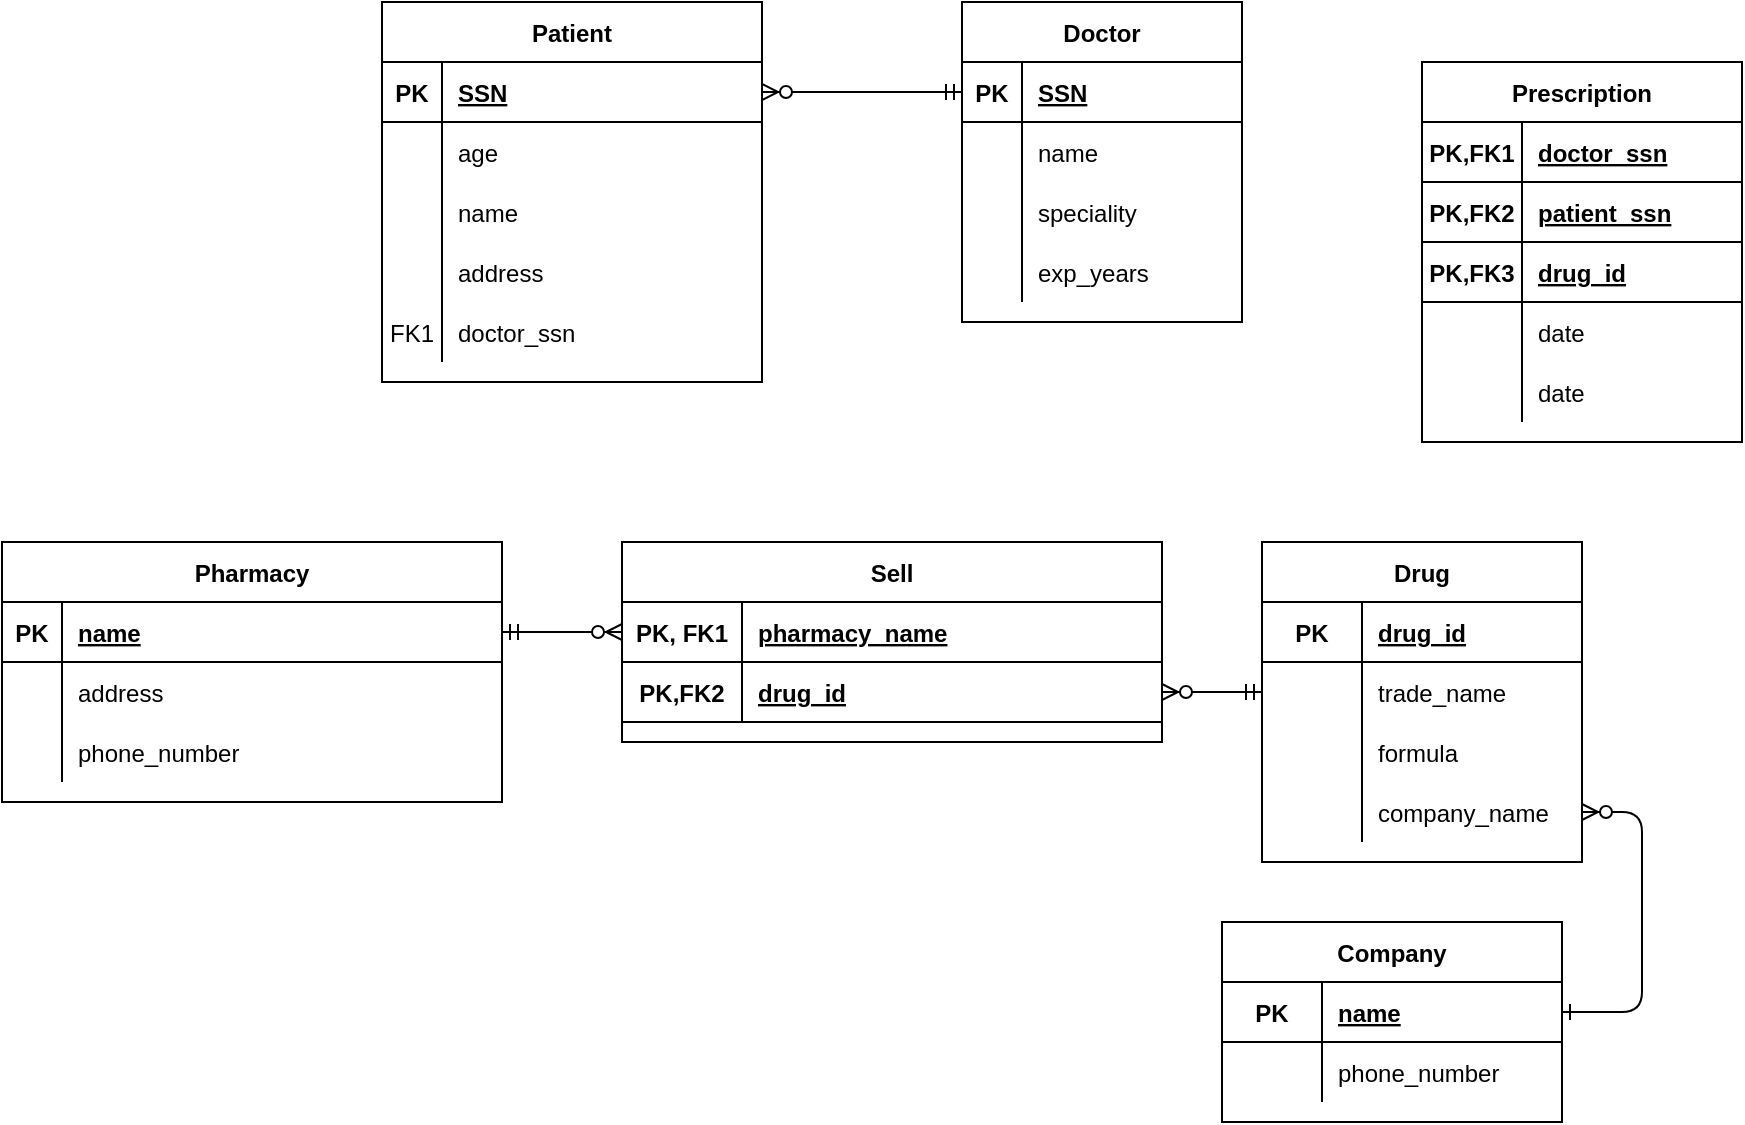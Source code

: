 <mxfile version="14.7.7" type="github">
  <diagram id="R2lEEEUBdFMjLlhIrx00" name="Page-1">
    <mxGraphModel dx="1792" dy="581" grid="1" gridSize="10" guides="1" tooltips="1" connect="1" arrows="1" fold="1" page="1" pageScale="1" pageWidth="850" pageHeight="1100" math="0" shadow="0" extFonts="Permanent Marker^https://fonts.googleapis.com/css?family=Permanent+Marker">
      <root>
        <mxCell id="0" />
        <mxCell id="1" parent="0" />
        <mxCell id="C-vyLk0tnHw3VtMMgP7b-1" value="" style="edgeStyle=entityRelationEdgeStyle;endArrow=ERmandOne;startArrow=ERzeroToMany;endFill=0;startFill=1;entryX=0;entryY=0.5;entryDx=0;entryDy=0;" parent="1" source="C-vyLk0tnHw3VtMMgP7b-24" target="C-vyLk0tnHw3VtMMgP7b-3" edge="1">
          <mxGeometry width="100" height="100" relative="1" as="geometry">
            <mxPoint x="340" y="720" as="sourcePoint" />
            <mxPoint x="440" y="620" as="targetPoint" />
          </mxGeometry>
        </mxCell>
        <mxCell id="C-vyLk0tnHw3VtMMgP7b-12" value="" style="edgeStyle=entityRelationEdgeStyle;endArrow=ERzeroToMany;startArrow=ERone;endFill=1;startFill=0;exitX=1;exitY=0.5;exitDx=0;exitDy=0;" parent="1" source="Bz73sgOqEajxus7BsBLT-66" target="Bz73sgOqEajxus7BsBLT-107" edge="1">
          <mxGeometry width="100" height="100" relative="1" as="geometry">
            <mxPoint x="400" y="180" as="sourcePoint" />
            <mxPoint x="780" y="395" as="targetPoint" />
          </mxGeometry>
        </mxCell>
        <mxCell id="C-vyLk0tnHw3VtMMgP7b-2" value="Doctor" style="shape=table;startSize=30;container=1;collapsible=1;childLayout=tableLayout;fixedRows=1;rowLines=0;fontStyle=1;align=center;resizeLast=1;" parent="1" vertex="1">
          <mxGeometry x="470" y="50" width="140" height="160" as="geometry" />
        </mxCell>
        <mxCell id="C-vyLk0tnHw3VtMMgP7b-3" value="" style="shape=partialRectangle;collapsible=0;dropTarget=0;pointerEvents=0;fillColor=none;points=[[0,0.5],[1,0.5]];portConstraint=eastwest;top=0;left=0;right=0;bottom=1;" parent="C-vyLk0tnHw3VtMMgP7b-2" vertex="1">
          <mxGeometry y="30" width="140" height="30" as="geometry" />
        </mxCell>
        <mxCell id="C-vyLk0tnHw3VtMMgP7b-4" value="PK" style="shape=partialRectangle;overflow=hidden;connectable=0;fillColor=none;top=0;left=0;bottom=0;right=0;fontStyle=1;" parent="C-vyLk0tnHw3VtMMgP7b-3" vertex="1">
          <mxGeometry width="30" height="30" as="geometry" />
        </mxCell>
        <mxCell id="C-vyLk0tnHw3VtMMgP7b-5" value="SSN" style="shape=partialRectangle;overflow=hidden;connectable=0;fillColor=none;top=0;left=0;bottom=0;right=0;align=left;spacingLeft=6;fontStyle=5;" parent="C-vyLk0tnHw3VtMMgP7b-3" vertex="1">
          <mxGeometry x="30" width="110" height="30" as="geometry" />
        </mxCell>
        <mxCell id="C-vyLk0tnHw3VtMMgP7b-6" value="" style="shape=partialRectangle;collapsible=0;dropTarget=0;pointerEvents=0;fillColor=none;points=[[0,0.5],[1,0.5]];portConstraint=eastwest;top=0;left=0;right=0;bottom=0;" parent="C-vyLk0tnHw3VtMMgP7b-2" vertex="1">
          <mxGeometry y="60" width="140" height="30" as="geometry" />
        </mxCell>
        <mxCell id="C-vyLk0tnHw3VtMMgP7b-7" value="" style="shape=partialRectangle;overflow=hidden;connectable=0;fillColor=none;top=0;left=0;bottom=0;right=0;" parent="C-vyLk0tnHw3VtMMgP7b-6" vertex="1">
          <mxGeometry width="30" height="30" as="geometry" />
        </mxCell>
        <mxCell id="C-vyLk0tnHw3VtMMgP7b-8" value="name" style="shape=partialRectangle;overflow=hidden;connectable=0;fillColor=none;top=0;left=0;bottom=0;right=0;align=left;spacingLeft=6;" parent="C-vyLk0tnHw3VtMMgP7b-6" vertex="1">
          <mxGeometry x="30" width="110" height="30" as="geometry" />
        </mxCell>
        <mxCell id="C-vyLk0tnHw3VtMMgP7b-9" value="" style="shape=partialRectangle;collapsible=0;dropTarget=0;pointerEvents=0;fillColor=none;points=[[0,0.5],[1,0.5]];portConstraint=eastwest;top=0;left=0;right=0;bottom=0;" parent="C-vyLk0tnHw3VtMMgP7b-2" vertex="1">
          <mxGeometry y="90" width="140" height="30" as="geometry" />
        </mxCell>
        <mxCell id="C-vyLk0tnHw3VtMMgP7b-10" value="" style="shape=partialRectangle;overflow=hidden;connectable=0;fillColor=none;top=0;left=0;bottom=0;right=0;" parent="C-vyLk0tnHw3VtMMgP7b-9" vertex="1">
          <mxGeometry width="30" height="30" as="geometry" />
        </mxCell>
        <mxCell id="C-vyLk0tnHw3VtMMgP7b-11" value="speciality" style="shape=partialRectangle;overflow=hidden;connectable=0;fillColor=none;top=0;left=0;bottom=0;right=0;align=left;spacingLeft=6;" parent="C-vyLk0tnHw3VtMMgP7b-9" vertex="1">
          <mxGeometry x="30" width="110" height="30" as="geometry" />
        </mxCell>
        <mxCell id="Bz73sgOqEajxus7BsBLT-15" value="" style="shape=partialRectangle;collapsible=0;dropTarget=0;pointerEvents=0;fillColor=none;points=[[0,0.5],[1,0.5]];portConstraint=eastwest;top=0;left=0;right=0;bottom=0;" vertex="1" parent="C-vyLk0tnHw3VtMMgP7b-2">
          <mxGeometry y="120" width="140" height="30" as="geometry" />
        </mxCell>
        <mxCell id="Bz73sgOqEajxus7BsBLT-16" value="" style="shape=partialRectangle;overflow=hidden;connectable=0;fillColor=none;top=0;left=0;bottom=0;right=0;" vertex="1" parent="Bz73sgOqEajxus7BsBLT-15">
          <mxGeometry width="30" height="30" as="geometry" />
        </mxCell>
        <mxCell id="Bz73sgOqEajxus7BsBLT-17" value="exp_years" style="shape=partialRectangle;overflow=hidden;connectable=0;fillColor=none;top=0;left=0;bottom=0;right=0;align=left;spacingLeft=6;" vertex="1" parent="Bz73sgOqEajxus7BsBLT-15">
          <mxGeometry x="30" width="110" height="30" as="geometry" />
        </mxCell>
        <mxCell id="C-vyLk0tnHw3VtMMgP7b-13" value="Drug" style="shape=table;startSize=30;container=1;collapsible=1;childLayout=tableLayout;fixedRows=1;rowLines=0;fontStyle=1;align=center;resizeLast=1;" parent="1" vertex="1">
          <mxGeometry x="620" y="320" width="160" height="160" as="geometry" />
        </mxCell>
        <mxCell id="Bz73sgOqEajxus7BsBLT-101" value="" style="shape=partialRectangle;collapsible=0;dropTarget=0;pointerEvents=0;fillColor=none;points=[[0,0.5],[1,0.5]];portConstraint=eastwest;top=0;left=0;right=0;bottom=1;" vertex="1" parent="C-vyLk0tnHw3VtMMgP7b-13">
          <mxGeometry y="30" width="160" height="30" as="geometry" />
        </mxCell>
        <mxCell id="Bz73sgOqEajxus7BsBLT-102" value="PK" style="shape=partialRectangle;overflow=hidden;connectable=0;fillColor=none;top=0;left=0;bottom=0;right=0;fontStyle=1;" vertex="1" parent="Bz73sgOqEajxus7BsBLT-101">
          <mxGeometry width="50" height="30" as="geometry" />
        </mxCell>
        <mxCell id="Bz73sgOqEajxus7BsBLT-103" value="drug_id" style="shape=partialRectangle;overflow=hidden;connectable=0;fillColor=none;top=0;left=0;bottom=0;right=0;align=left;spacingLeft=6;fontStyle=5;" vertex="1" parent="Bz73sgOqEajxus7BsBLT-101">
          <mxGeometry x="50" width="110" height="30" as="geometry" />
        </mxCell>
        <mxCell id="C-vyLk0tnHw3VtMMgP7b-17" value="" style="shape=partialRectangle;collapsible=0;dropTarget=0;pointerEvents=0;fillColor=none;points=[[0,0.5],[1,0.5]];portConstraint=eastwest;top=0;left=0;right=0;bottom=0;" parent="C-vyLk0tnHw3VtMMgP7b-13" vertex="1">
          <mxGeometry y="60" width="160" height="30" as="geometry" />
        </mxCell>
        <mxCell id="C-vyLk0tnHw3VtMMgP7b-18" value="" style="shape=partialRectangle;overflow=hidden;connectable=0;fillColor=none;top=0;left=0;bottom=0;right=0;" parent="C-vyLk0tnHw3VtMMgP7b-17" vertex="1">
          <mxGeometry width="50" height="30" as="geometry" />
        </mxCell>
        <mxCell id="C-vyLk0tnHw3VtMMgP7b-19" value="trade_name" style="shape=partialRectangle;overflow=hidden;connectable=0;fillColor=none;top=0;left=0;bottom=0;right=0;align=left;spacingLeft=6;" parent="C-vyLk0tnHw3VtMMgP7b-17" vertex="1">
          <mxGeometry x="50" width="110" height="30" as="geometry" />
        </mxCell>
        <mxCell id="Bz73sgOqEajxus7BsBLT-104" value="" style="shape=partialRectangle;collapsible=0;dropTarget=0;pointerEvents=0;fillColor=none;points=[[0,0.5],[1,0.5]];portConstraint=eastwest;top=0;left=0;right=0;bottom=0;" vertex="1" parent="C-vyLk0tnHw3VtMMgP7b-13">
          <mxGeometry y="90" width="160" height="30" as="geometry" />
        </mxCell>
        <mxCell id="Bz73sgOqEajxus7BsBLT-105" value="" style="shape=partialRectangle;overflow=hidden;connectable=0;fillColor=none;top=0;left=0;bottom=0;right=0;" vertex="1" parent="Bz73sgOqEajxus7BsBLT-104">
          <mxGeometry width="50" height="30" as="geometry" />
        </mxCell>
        <mxCell id="Bz73sgOqEajxus7BsBLT-106" value="formula" style="shape=partialRectangle;overflow=hidden;connectable=0;fillColor=none;top=0;left=0;bottom=0;right=0;align=left;spacingLeft=6;" vertex="1" parent="Bz73sgOqEajxus7BsBLT-104">
          <mxGeometry x="50" width="110" height="30" as="geometry" />
        </mxCell>
        <mxCell id="Bz73sgOqEajxus7BsBLT-107" value="" style="shape=partialRectangle;collapsible=0;dropTarget=0;pointerEvents=0;fillColor=none;points=[[0,0.5],[1,0.5]];portConstraint=eastwest;top=0;left=0;right=0;bottom=0;" vertex="1" parent="C-vyLk0tnHw3VtMMgP7b-13">
          <mxGeometry y="120" width="160" height="30" as="geometry" />
        </mxCell>
        <mxCell id="Bz73sgOqEajxus7BsBLT-108" value="" style="shape=partialRectangle;overflow=hidden;connectable=0;fillColor=none;top=0;left=0;bottom=0;right=0;" vertex="1" parent="Bz73sgOqEajxus7BsBLT-107">
          <mxGeometry width="50" height="30" as="geometry" />
        </mxCell>
        <mxCell id="Bz73sgOqEajxus7BsBLT-109" value="company_name" style="shape=partialRectangle;overflow=hidden;connectable=0;fillColor=none;top=0;left=0;bottom=0;right=0;align=left;spacingLeft=6;" vertex="1" parent="Bz73sgOqEajxus7BsBLT-107">
          <mxGeometry x="50" width="110" height="30" as="geometry" />
        </mxCell>
        <mxCell id="C-vyLk0tnHw3VtMMgP7b-23" value="Patient" style="shape=table;startSize=30;container=1;collapsible=1;childLayout=tableLayout;fixedRows=1;rowLines=0;fontStyle=1;align=center;resizeLast=1;" parent="1" vertex="1">
          <mxGeometry x="180" y="50" width="190" height="190" as="geometry" />
        </mxCell>
        <mxCell id="C-vyLk0tnHw3VtMMgP7b-24" value="" style="shape=partialRectangle;collapsible=0;dropTarget=0;pointerEvents=0;fillColor=none;points=[[0,0.5],[1,0.5]];portConstraint=eastwest;top=0;left=0;right=0;bottom=1;" parent="C-vyLk0tnHw3VtMMgP7b-23" vertex="1">
          <mxGeometry y="30" width="190" height="30" as="geometry" />
        </mxCell>
        <mxCell id="C-vyLk0tnHw3VtMMgP7b-25" value="PK" style="shape=partialRectangle;overflow=hidden;connectable=0;fillColor=none;top=0;left=0;bottom=0;right=0;fontStyle=1;" parent="C-vyLk0tnHw3VtMMgP7b-24" vertex="1">
          <mxGeometry width="30" height="30" as="geometry" />
        </mxCell>
        <mxCell id="C-vyLk0tnHw3VtMMgP7b-26" value="SSN" style="shape=partialRectangle;overflow=hidden;connectable=0;fillColor=none;top=0;left=0;bottom=0;right=0;align=left;spacingLeft=6;fontStyle=5;" parent="C-vyLk0tnHw3VtMMgP7b-24" vertex="1">
          <mxGeometry x="30" width="160" height="30" as="geometry" />
        </mxCell>
        <mxCell id="C-vyLk0tnHw3VtMMgP7b-27" value="" style="shape=partialRectangle;collapsible=0;dropTarget=0;pointerEvents=0;fillColor=none;points=[[0,0.5],[1,0.5]];portConstraint=eastwest;top=0;left=0;right=0;bottom=0;" parent="C-vyLk0tnHw3VtMMgP7b-23" vertex="1">
          <mxGeometry y="60" width="190" height="30" as="geometry" />
        </mxCell>
        <mxCell id="C-vyLk0tnHw3VtMMgP7b-28" value="" style="shape=partialRectangle;overflow=hidden;connectable=0;fillColor=none;top=0;left=0;bottom=0;right=0;" parent="C-vyLk0tnHw3VtMMgP7b-27" vertex="1">
          <mxGeometry width="30" height="30" as="geometry" />
        </mxCell>
        <mxCell id="C-vyLk0tnHw3VtMMgP7b-29" value="age" style="shape=partialRectangle;overflow=hidden;connectable=0;fillColor=none;top=0;left=0;bottom=0;right=0;align=left;spacingLeft=6;" parent="C-vyLk0tnHw3VtMMgP7b-27" vertex="1">
          <mxGeometry x="30" width="160" height="30" as="geometry" />
        </mxCell>
        <mxCell id="Bz73sgOqEajxus7BsBLT-9" value="" style="shape=partialRectangle;collapsible=0;dropTarget=0;pointerEvents=0;fillColor=none;points=[[0,0.5],[1,0.5]];portConstraint=eastwest;top=0;left=0;right=0;bottom=0;" vertex="1" parent="C-vyLk0tnHw3VtMMgP7b-23">
          <mxGeometry y="90" width="190" height="30" as="geometry" />
        </mxCell>
        <mxCell id="Bz73sgOqEajxus7BsBLT-10" value="" style="shape=partialRectangle;overflow=hidden;connectable=0;fillColor=none;top=0;left=0;bottom=0;right=0;" vertex="1" parent="Bz73sgOqEajxus7BsBLT-9">
          <mxGeometry width="30" height="30" as="geometry" />
        </mxCell>
        <mxCell id="Bz73sgOqEajxus7BsBLT-11" value="name" style="shape=partialRectangle;overflow=hidden;connectable=0;fillColor=none;top=0;left=0;bottom=0;right=0;align=left;spacingLeft=6;" vertex="1" parent="Bz73sgOqEajxus7BsBLT-9">
          <mxGeometry x="30" width="160" height="30" as="geometry" />
        </mxCell>
        <mxCell id="Bz73sgOqEajxus7BsBLT-12" value="" style="shape=partialRectangle;collapsible=0;dropTarget=0;pointerEvents=0;fillColor=none;points=[[0,0.5],[1,0.5]];portConstraint=eastwest;top=0;left=0;right=0;bottom=0;" vertex="1" parent="C-vyLk0tnHw3VtMMgP7b-23">
          <mxGeometry y="120" width="190" height="30" as="geometry" />
        </mxCell>
        <mxCell id="Bz73sgOqEajxus7BsBLT-13" value="" style="shape=partialRectangle;overflow=hidden;connectable=0;fillColor=none;top=0;left=0;bottom=0;right=0;" vertex="1" parent="Bz73sgOqEajxus7BsBLT-12">
          <mxGeometry width="30" height="30" as="geometry" />
        </mxCell>
        <mxCell id="Bz73sgOqEajxus7BsBLT-14" value="address" style="shape=partialRectangle;overflow=hidden;connectable=0;fillColor=none;top=0;left=0;bottom=0;right=0;align=left;spacingLeft=6;" vertex="1" parent="Bz73sgOqEajxus7BsBLT-12">
          <mxGeometry x="30" width="160" height="30" as="geometry" />
        </mxCell>
        <mxCell id="Bz73sgOqEajxus7BsBLT-56" value="" style="shape=partialRectangle;collapsible=0;dropTarget=0;pointerEvents=0;fillColor=none;points=[[0,0.5],[1,0.5]];portConstraint=eastwest;top=0;left=0;right=0;bottom=0;" vertex="1" parent="C-vyLk0tnHw3VtMMgP7b-23">
          <mxGeometry y="150" width="190" height="30" as="geometry" />
        </mxCell>
        <mxCell id="Bz73sgOqEajxus7BsBLT-57" value="FK1" style="shape=partialRectangle;overflow=hidden;connectable=0;fillColor=none;top=0;left=0;bottom=0;right=0;" vertex="1" parent="Bz73sgOqEajxus7BsBLT-56">
          <mxGeometry width="30" height="30" as="geometry" />
        </mxCell>
        <mxCell id="Bz73sgOqEajxus7BsBLT-58" value="doctor_ssn" style="shape=partialRectangle;overflow=hidden;connectable=0;fillColor=none;top=0;left=0;bottom=0;right=0;align=left;spacingLeft=6;" vertex="1" parent="Bz73sgOqEajxus7BsBLT-56">
          <mxGeometry x="30" width="160" height="30" as="geometry" />
        </mxCell>
        <mxCell id="Bz73sgOqEajxus7BsBLT-18" value="Sell" style="shape=table;startSize=30;container=1;collapsible=1;childLayout=tableLayout;fixedRows=1;rowLines=0;fontStyle=1;align=center;resizeLast=1;" vertex="1" parent="1">
          <mxGeometry x="300" y="320" width="270" height="100" as="geometry" />
        </mxCell>
        <mxCell id="Bz73sgOqEajxus7BsBLT-19" value="" style="shape=partialRectangle;collapsible=0;dropTarget=0;pointerEvents=0;fillColor=none;points=[[0,0.5],[1,0.5]];portConstraint=eastwest;top=0;left=0;right=0;bottom=1;" vertex="1" parent="Bz73sgOqEajxus7BsBLT-18">
          <mxGeometry y="30" width="270" height="30" as="geometry" />
        </mxCell>
        <mxCell id="Bz73sgOqEajxus7BsBLT-20" value="PK, FK1" style="shape=partialRectangle;overflow=hidden;connectable=0;fillColor=none;top=0;left=0;bottom=0;right=0;fontStyle=1;" vertex="1" parent="Bz73sgOqEajxus7BsBLT-19">
          <mxGeometry width="60" height="30" as="geometry" />
        </mxCell>
        <mxCell id="Bz73sgOqEajxus7BsBLT-21" value="pharmacy_name" style="shape=partialRectangle;overflow=hidden;connectable=0;fillColor=none;top=0;left=0;bottom=0;right=0;align=left;spacingLeft=6;fontStyle=5;" vertex="1" parent="Bz73sgOqEajxus7BsBLT-19">
          <mxGeometry x="60" width="210" height="30" as="geometry" />
        </mxCell>
        <mxCell id="Bz73sgOqEajxus7BsBLT-26" value="" style="shape=partialRectangle;collapsible=0;dropTarget=0;pointerEvents=0;fillColor=none;points=[[0,0.5],[1,0.5]];portConstraint=eastwest;top=0;left=0;right=0;bottom=1;" vertex="1" parent="Bz73sgOqEajxus7BsBLT-18">
          <mxGeometry y="60" width="270" height="30" as="geometry" />
        </mxCell>
        <mxCell id="Bz73sgOqEajxus7BsBLT-27" value="PK,FK2" style="shape=partialRectangle;overflow=hidden;connectable=0;fillColor=none;top=0;left=0;bottom=0;right=0;fontStyle=1;" vertex="1" parent="Bz73sgOqEajxus7BsBLT-26">
          <mxGeometry width="60" height="30" as="geometry" />
        </mxCell>
        <mxCell id="Bz73sgOqEajxus7BsBLT-28" value="drug_id" style="shape=partialRectangle;overflow=hidden;connectable=0;fillColor=none;top=0;left=0;bottom=0;right=0;align=left;spacingLeft=6;fontStyle=5;" vertex="1" parent="Bz73sgOqEajxus7BsBLT-26">
          <mxGeometry x="60" width="210" height="30" as="geometry" />
        </mxCell>
        <mxCell id="Bz73sgOqEajxus7BsBLT-32" value="Pharmacy" style="shape=table;startSize=30;container=1;collapsible=1;childLayout=tableLayout;fixedRows=1;rowLines=0;fontStyle=1;align=center;resizeLast=1;" vertex="1" parent="1">
          <mxGeometry x="-10" y="320" width="250" height="130" as="geometry" />
        </mxCell>
        <mxCell id="Bz73sgOqEajxus7BsBLT-33" value="" style="shape=partialRectangle;collapsible=0;dropTarget=0;pointerEvents=0;fillColor=none;points=[[0,0.5],[1,0.5]];portConstraint=eastwest;top=0;left=0;right=0;bottom=1;" vertex="1" parent="Bz73sgOqEajxus7BsBLT-32">
          <mxGeometry y="30" width="250" height="30" as="geometry" />
        </mxCell>
        <mxCell id="Bz73sgOqEajxus7BsBLT-34" value="PK" style="shape=partialRectangle;overflow=hidden;connectable=0;fillColor=none;top=0;left=0;bottom=0;right=0;fontStyle=1;" vertex="1" parent="Bz73sgOqEajxus7BsBLT-33">
          <mxGeometry width="30" height="30" as="geometry" />
        </mxCell>
        <mxCell id="Bz73sgOqEajxus7BsBLT-35" value="name" style="shape=partialRectangle;overflow=hidden;connectable=0;fillColor=none;top=0;left=0;bottom=0;right=0;align=left;spacingLeft=6;fontStyle=5;" vertex="1" parent="Bz73sgOqEajxus7BsBLT-33">
          <mxGeometry x="30" width="220" height="30" as="geometry" />
        </mxCell>
        <mxCell id="Bz73sgOqEajxus7BsBLT-39" value="" style="shape=partialRectangle;collapsible=0;dropTarget=0;pointerEvents=0;fillColor=none;points=[[0,0.5],[1,0.5]];portConstraint=eastwest;top=0;left=0;right=0;bottom=0;" vertex="1" parent="Bz73sgOqEajxus7BsBLT-32">
          <mxGeometry y="60" width="250" height="30" as="geometry" />
        </mxCell>
        <mxCell id="Bz73sgOqEajxus7BsBLT-40" value="" style="shape=partialRectangle;overflow=hidden;connectable=0;fillColor=none;top=0;left=0;bottom=0;right=0;" vertex="1" parent="Bz73sgOqEajxus7BsBLT-39">
          <mxGeometry width="30" height="30" as="geometry" />
        </mxCell>
        <mxCell id="Bz73sgOqEajxus7BsBLT-41" value="address" style="shape=partialRectangle;overflow=hidden;connectable=0;fillColor=none;top=0;left=0;bottom=0;right=0;align=left;spacingLeft=6;" vertex="1" parent="Bz73sgOqEajxus7BsBLT-39">
          <mxGeometry x="30" width="220" height="30" as="geometry" />
        </mxCell>
        <mxCell id="Bz73sgOqEajxus7BsBLT-42" value="" style="shape=partialRectangle;collapsible=0;dropTarget=0;pointerEvents=0;fillColor=none;points=[[0,0.5],[1,0.5]];portConstraint=eastwest;top=0;left=0;right=0;bottom=0;" vertex="1" parent="Bz73sgOqEajxus7BsBLT-32">
          <mxGeometry y="90" width="250" height="30" as="geometry" />
        </mxCell>
        <mxCell id="Bz73sgOqEajxus7BsBLT-43" value="" style="shape=partialRectangle;overflow=hidden;connectable=0;fillColor=none;top=0;left=0;bottom=0;right=0;" vertex="1" parent="Bz73sgOqEajxus7BsBLT-42">
          <mxGeometry width="30" height="30" as="geometry" />
        </mxCell>
        <mxCell id="Bz73sgOqEajxus7BsBLT-44" value="phone_number" style="shape=partialRectangle;overflow=hidden;connectable=0;fillColor=none;top=0;left=0;bottom=0;right=0;align=left;spacingLeft=6;" vertex="1" parent="Bz73sgOqEajxus7BsBLT-42">
          <mxGeometry x="30" width="220" height="30" as="geometry" />
        </mxCell>
        <mxCell id="Bz73sgOqEajxus7BsBLT-54" value="" style="edgeStyle=entityRelationEdgeStyle;endArrow=ERmandOne;startArrow=ERzeroToMany;endFill=0;startFill=1;entryX=0;entryY=0.5;entryDx=0;entryDy=0;exitX=1;exitY=0.5;exitDx=0;exitDy=0;rounded=1;" edge="1" parent="1" source="Bz73sgOqEajxus7BsBLT-26">
          <mxGeometry width="100" height="100" relative="1" as="geometry">
            <mxPoint x="380" y="175" as="sourcePoint" />
            <mxPoint x="620" y="395" as="targetPoint" />
          </mxGeometry>
        </mxCell>
        <mxCell id="Bz73sgOqEajxus7BsBLT-55" value="" style="edgeStyle=entityRelationEdgeStyle;endArrow=ERmandOne;startArrow=ERzeroToMany;endFill=0;startFill=1;entryX=1;entryY=0.5;entryDx=0;entryDy=0;" edge="1" parent="1" source="Bz73sgOqEajxus7BsBLT-19" target="Bz73sgOqEajxus7BsBLT-33">
          <mxGeometry width="100" height="100" relative="1" as="geometry">
            <mxPoint x="530" y="415" as="sourcePoint" />
            <mxPoint x="568" y="494" as="targetPoint" />
          </mxGeometry>
        </mxCell>
        <mxCell id="Bz73sgOqEajxus7BsBLT-65" value="Company" style="shape=table;startSize=30;container=1;collapsible=1;childLayout=tableLayout;fixedRows=1;rowLines=0;fontStyle=1;align=center;resizeLast=1;" vertex="1" parent="1">
          <mxGeometry x="600" y="510" width="170" height="100" as="geometry" />
        </mxCell>
        <mxCell id="Bz73sgOqEajxus7BsBLT-66" value="" style="shape=partialRectangle;collapsible=0;dropTarget=0;pointerEvents=0;fillColor=none;points=[[0,0.5],[1,0.5]];portConstraint=eastwest;top=0;left=0;right=0;bottom=1;" vertex="1" parent="Bz73sgOqEajxus7BsBLT-65">
          <mxGeometry y="30" width="170" height="30" as="geometry" />
        </mxCell>
        <mxCell id="Bz73sgOqEajxus7BsBLT-67" value="PK" style="shape=partialRectangle;overflow=hidden;connectable=0;fillColor=none;top=0;left=0;bottom=0;right=0;fontStyle=1;" vertex="1" parent="Bz73sgOqEajxus7BsBLT-66">
          <mxGeometry width="50" height="30" as="geometry" />
        </mxCell>
        <mxCell id="Bz73sgOqEajxus7BsBLT-68" value="name" style="shape=partialRectangle;overflow=hidden;connectable=0;fillColor=none;top=0;left=0;bottom=0;right=0;align=left;spacingLeft=6;fontStyle=5;" vertex="1" parent="Bz73sgOqEajxus7BsBLT-66">
          <mxGeometry x="50" width="120" height="30" as="geometry" />
        </mxCell>
        <mxCell id="Bz73sgOqEajxus7BsBLT-72" value="" style="shape=partialRectangle;collapsible=0;dropTarget=0;pointerEvents=0;fillColor=none;points=[[0,0.5],[1,0.5]];portConstraint=eastwest;top=0;left=0;right=0;bottom=0;" vertex="1" parent="Bz73sgOqEajxus7BsBLT-65">
          <mxGeometry y="60" width="170" height="30" as="geometry" />
        </mxCell>
        <mxCell id="Bz73sgOqEajxus7BsBLT-73" value="" style="shape=partialRectangle;overflow=hidden;connectable=0;fillColor=none;top=0;left=0;bottom=0;right=0;" vertex="1" parent="Bz73sgOqEajxus7BsBLT-72">
          <mxGeometry width="50" height="30" as="geometry" />
        </mxCell>
        <mxCell id="Bz73sgOqEajxus7BsBLT-74" value="phone_number" style="shape=partialRectangle;overflow=hidden;connectable=0;fillColor=none;top=0;left=0;bottom=0;right=0;align=left;spacingLeft=6;" vertex="1" parent="Bz73sgOqEajxus7BsBLT-72">
          <mxGeometry x="50" width="120" height="30" as="geometry" />
        </mxCell>
        <mxCell id="Bz73sgOqEajxus7BsBLT-88" value="Prescription" style="shape=table;startSize=30;container=1;collapsible=1;childLayout=tableLayout;fixedRows=1;rowLines=0;fontStyle=1;align=center;resizeLast=1;" vertex="1" parent="1">
          <mxGeometry x="700" y="80" width="160" height="190" as="geometry" />
        </mxCell>
        <mxCell id="Bz73sgOqEajxus7BsBLT-89" value="" style="shape=partialRectangle;collapsible=0;dropTarget=0;pointerEvents=0;fillColor=none;points=[[0,0.5],[1,0.5]];portConstraint=eastwest;top=0;left=0;right=0;bottom=1;" vertex="1" parent="Bz73sgOqEajxus7BsBLT-88">
          <mxGeometry y="30" width="160" height="30" as="geometry" />
        </mxCell>
        <mxCell id="Bz73sgOqEajxus7BsBLT-90" value="PK,FK1" style="shape=partialRectangle;overflow=hidden;connectable=0;fillColor=none;top=0;left=0;bottom=0;right=0;fontStyle=1;" vertex="1" parent="Bz73sgOqEajxus7BsBLT-89">
          <mxGeometry width="50" height="30" as="geometry" />
        </mxCell>
        <mxCell id="Bz73sgOqEajxus7BsBLT-91" value="doctor_ssn" style="shape=partialRectangle;overflow=hidden;connectable=0;fillColor=none;top=0;left=0;bottom=0;right=0;align=left;spacingLeft=6;fontStyle=5;" vertex="1" parent="Bz73sgOqEajxus7BsBLT-89">
          <mxGeometry x="50" width="110" height="30" as="geometry" />
        </mxCell>
        <mxCell id="Bz73sgOqEajxus7BsBLT-92" value="" style="shape=partialRectangle;collapsible=0;dropTarget=0;pointerEvents=0;fillColor=none;points=[[0,0.5],[1,0.5]];portConstraint=eastwest;top=0;left=0;right=0;bottom=1;" vertex="1" parent="Bz73sgOqEajxus7BsBLT-88">
          <mxGeometry y="60" width="160" height="30" as="geometry" />
        </mxCell>
        <mxCell id="Bz73sgOqEajxus7BsBLT-93" value="PK,FK2" style="shape=partialRectangle;overflow=hidden;connectable=0;fillColor=none;top=0;left=0;bottom=0;right=0;fontStyle=1;" vertex="1" parent="Bz73sgOqEajxus7BsBLT-92">
          <mxGeometry width="50" height="30" as="geometry" />
        </mxCell>
        <mxCell id="Bz73sgOqEajxus7BsBLT-94" value="patient_ssn" style="shape=partialRectangle;overflow=hidden;connectable=0;fillColor=none;top=0;left=0;bottom=0;right=0;align=left;spacingLeft=6;fontStyle=5;" vertex="1" parent="Bz73sgOqEajxus7BsBLT-92">
          <mxGeometry x="50" width="110" height="30" as="geometry" />
        </mxCell>
        <mxCell id="Bz73sgOqEajxus7BsBLT-98" value="" style="shape=partialRectangle;collapsible=0;dropTarget=0;pointerEvents=0;fillColor=none;points=[[0,0.5],[1,0.5]];portConstraint=eastwest;top=0;left=0;right=0;bottom=1;" vertex="1" parent="Bz73sgOqEajxus7BsBLT-88">
          <mxGeometry y="90" width="160" height="30" as="geometry" />
        </mxCell>
        <mxCell id="Bz73sgOqEajxus7BsBLT-99" value="PK,FK3" style="shape=partialRectangle;overflow=hidden;connectable=0;fillColor=none;top=0;left=0;bottom=0;right=0;fontStyle=1;" vertex="1" parent="Bz73sgOqEajxus7BsBLT-98">
          <mxGeometry width="50" height="30" as="geometry" />
        </mxCell>
        <mxCell id="Bz73sgOqEajxus7BsBLT-100" value="drug_id" style="shape=partialRectangle;overflow=hidden;connectable=0;fillColor=none;top=0;left=0;bottom=0;right=0;align=left;spacingLeft=6;fontStyle=5;" vertex="1" parent="Bz73sgOqEajxus7BsBLT-98">
          <mxGeometry x="50" width="110" height="30" as="geometry" />
        </mxCell>
        <mxCell id="Bz73sgOqEajxus7BsBLT-95" value="" style="shape=partialRectangle;collapsible=0;dropTarget=0;pointerEvents=0;fillColor=none;points=[[0,0.5],[1,0.5]];portConstraint=eastwest;top=0;left=0;right=0;bottom=0;" vertex="1" parent="Bz73sgOqEajxus7BsBLT-88">
          <mxGeometry y="120" width="160" height="30" as="geometry" />
        </mxCell>
        <mxCell id="Bz73sgOqEajxus7BsBLT-96" value="" style="shape=partialRectangle;overflow=hidden;connectable=0;fillColor=none;top=0;left=0;bottom=0;right=0;" vertex="1" parent="Bz73sgOqEajxus7BsBLT-95">
          <mxGeometry width="50" height="30" as="geometry" />
        </mxCell>
        <mxCell id="Bz73sgOqEajxus7BsBLT-97" value="date" style="shape=partialRectangle;overflow=hidden;connectable=0;fillColor=none;top=0;left=0;bottom=0;right=0;align=left;spacingLeft=6;" vertex="1" parent="Bz73sgOqEajxus7BsBLT-95">
          <mxGeometry x="50" width="110" height="30" as="geometry" />
        </mxCell>
        <mxCell id="Bz73sgOqEajxus7BsBLT-110" value="" style="shape=partialRectangle;collapsible=0;dropTarget=0;pointerEvents=0;fillColor=none;points=[[0,0.5],[1,0.5]];portConstraint=eastwest;top=0;left=0;right=0;bottom=0;" vertex="1" parent="Bz73sgOqEajxus7BsBLT-88">
          <mxGeometry y="150" width="160" height="30" as="geometry" />
        </mxCell>
        <mxCell id="Bz73sgOqEajxus7BsBLT-111" value="" style="shape=partialRectangle;overflow=hidden;connectable=0;fillColor=none;top=0;left=0;bottom=0;right=0;" vertex="1" parent="Bz73sgOqEajxus7BsBLT-110">
          <mxGeometry width="50" height="30" as="geometry" />
        </mxCell>
        <mxCell id="Bz73sgOqEajxus7BsBLT-112" value="date" style="shape=partialRectangle;overflow=hidden;connectable=0;fillColor=none;top=0;left=0;bottom=0;right=0;align=left;spacingLeft=6;" vertex="1" parent="Bz73sgOqEajxus7BsBLT-110">
          <mxGeometry x="50" width="110" height="30" as="geometry" />
        </mxCell>
      </root>
    </mxGraphModel>
  </diagram>
</mxfile>
